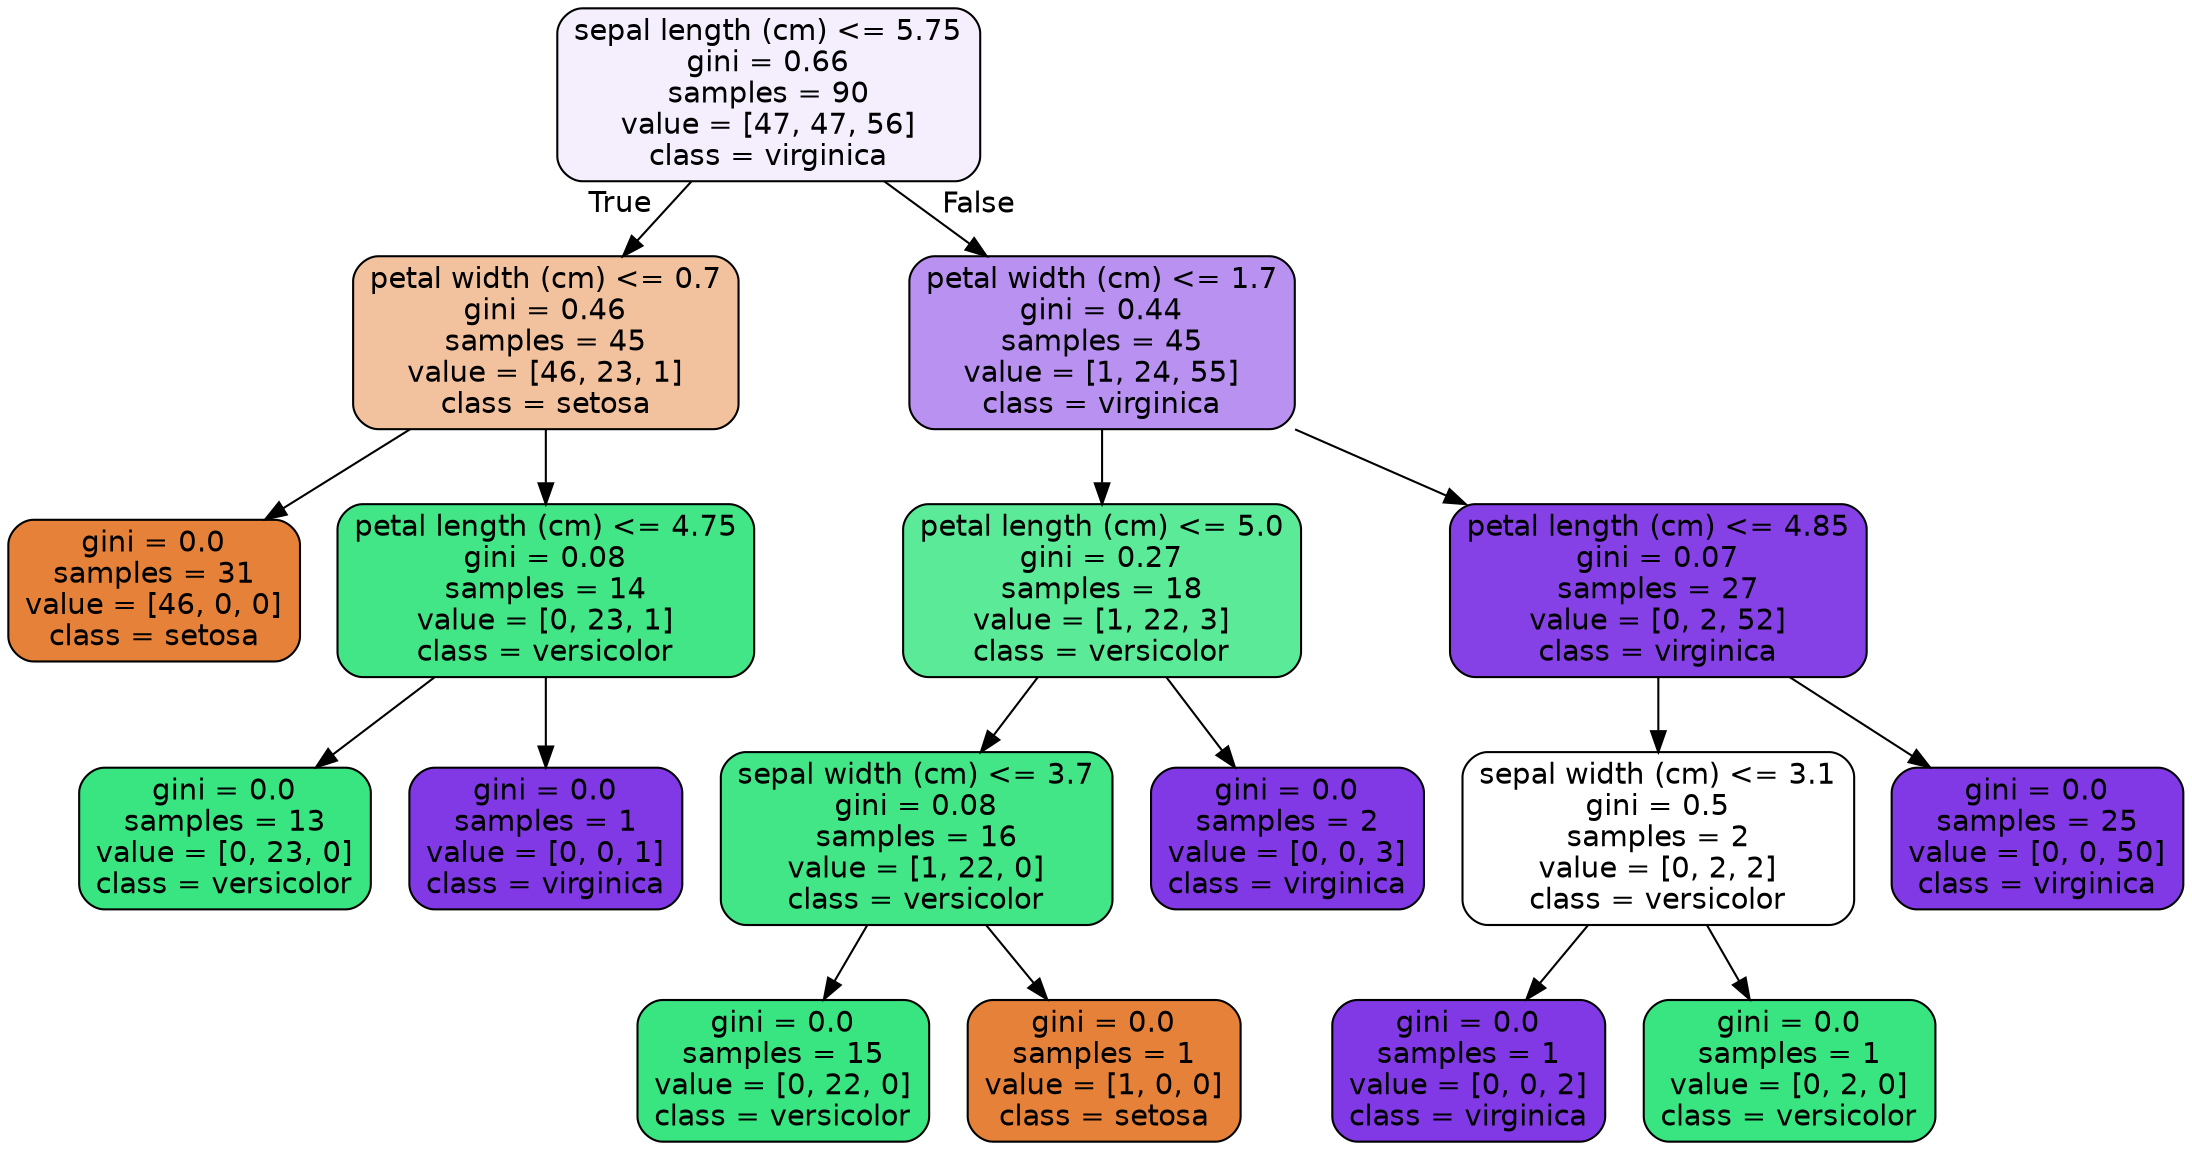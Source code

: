 digraph Tree {
node [shape=box, style="filled, rounded", color="black", fontname=helvetica] ;
edge [fontname=helvetica] ;
0 [label="sepal length (cm) <= 5.75\ngini = 0.66\nsamples = 90\nvalue = [47, 47, 56]\nclass = virginica", fillcolor="#f4eefd"] ;
1 [label="petal width (cm) <= 0.7\ngini = 0.46\nsamples = 45\nvalue = [46, 23, 1]\nclass = setosa", fillcolor="#f2c19e"] ;
0 -> 1 [labeldistance=2.5, labelangle=45, headlabel="True"] ;
2 [label="gini = 0.0\nsamples = 31\nvalue = [46, 0, 0]\nclass = setosa", fillcolor="#e58139"] ;
1 -> 2 ;
3 [label="petal length (cm) <= 4.75\ngini = 0.08\nsamples = 14\nvalue = [0, 23, 1]\nclass = versicolor", fillcolor="#42e686"] ;
1 -> 3 ;
4 [label="gini = 0.0\nsamples = 13\nvalue = [0, 23, 0]\nclass = versicolor", fillcolor="#39e581"] ;
3 -> 4 ;
5 [label="gini = 0.0\nsamples = 1\nvalue = [0, 0, 1]\nclass = virginica", fillcolor="#8139e5"] ;
3 -> 5 ;
6 [label="petal width (cm) <= 1.7\ngini = 0.44\nsamples = 45\nvalue = [1, 24, 55]\nclass = virginica", fillcolor="#b991f1"] ;
0 -> 6 [labeldistance=2.5, labelangle=-45, headlabel="False"] ;
7 [label="petal length (cm) <= 5.0\ngini = 0.27\nsamples = 18\nvalue = [1, 22, 3]\nclass = versicolor", fillcolor="#5bea97"] ;
6 -> 7 ;
8 [label="sepal width (cm) <= 3.7\ngini = 0.08\nsamples = 16\nvalue = [1, 22, 0]\nclass = versicolor", fillcolor="#42e687"] ;
7 -> 8 ;
9 [label="gini = 0.0\nsamples = 15\nvalue = [0, 22, 0]\nclass = versicolor", fillcolor="#39e581"] ;
8 -> 9 ;
10 [label="gini = 0.0\nsamples = 1\nvalue = [1, 0, 0]\nclass = setosa", fillcolor="#e58139"] ;
8 -> 10 ;
11 [label="gini = 0.0\nsamples = 2\nvalue = [0, 0, 3]\nclass = virginica", fillcolor="#8139e5"] ;
7 -> 11 ;
12 [label="petal length (cm) <= 4.85\ngini = 0.07\nsamples = 27\nvalue = [0, 2, 52]\nclass = virginica", fillcolor="#8641e6"] ;
6 -> 12 ;
13 [label="sepal width (cm) <= 3.1\ngini = 0.5\nsamples = 2\nvalue = [0, 2, 2]\nclass = versicolor", fillcolor="#ffffff"] ;
12 -> 13 ;
14 [label="gini = 0.0\nsamples = 1\nvalue = [0, 0, 2]\nclass = virginica", fillcolor="#8139e5"] ;
13 -> 14 ;
15 [label="gini = 0.0\nsamples = 1\nvalue = [0, 2, 0]\nclass = versicolor", fillcolor="#39e581"] ;
13 -> 15 ;
16 [label="gini = 0.0\nsamples = 25\nvalue = [0, 0, 50]\nclass = virginica", fillcolor="#8139e5"] ;
12 -> 16 ;
}